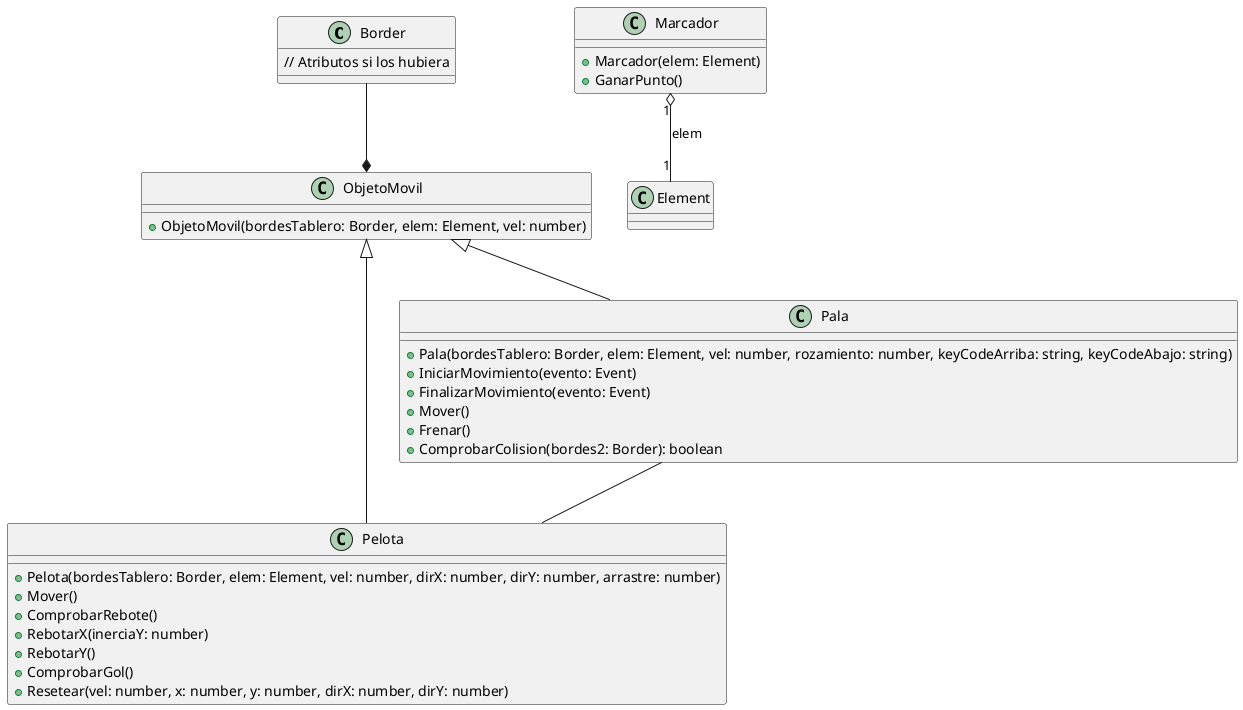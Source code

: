 @startuml

class Border {
  // Atributos si los hubiera
}

class ObjetoMovil {
  + ObjetoMovil(bordesTablero: Border, elem: Element, vel: number)
}

class Pelota {
  + Pelota(bordesTablero: Border, elem: Element, vel: number, dirX: number, dirY: number, arrastre: number)
  + Mover()
  + ComprobarRebote()
  + RebotarX(inerciaY: number)    
  + RebotarY()
  + ComprobarGol()
  + Resetear(vel: number, x: number, y: number, dirX: number, dirY: number)
}

class Pala {
  + Pala(bordesTablero: Border, elem: Element, vel: number, rozamiento: number, keyCodeArriba: string, keyCodeAbajo: string)
  + IniciarMovimiento(evento: Event)
  + FinalizarMovimiento(evento: Event)
  + Mover()                                
  + Frenar()
  + ComprobarColision(bordes2: Border): boolean
}

class Marcador {
  + Marcador(elem: Element)
  + GanarPunto()
}

ObjetoMovil <|-- Pelota
ObjetoMovil <|-- Pala
Pala -- Pelota

Marcador "1" o-- "1" Element : elem
Border --* ObjetoMovil

@enduml
